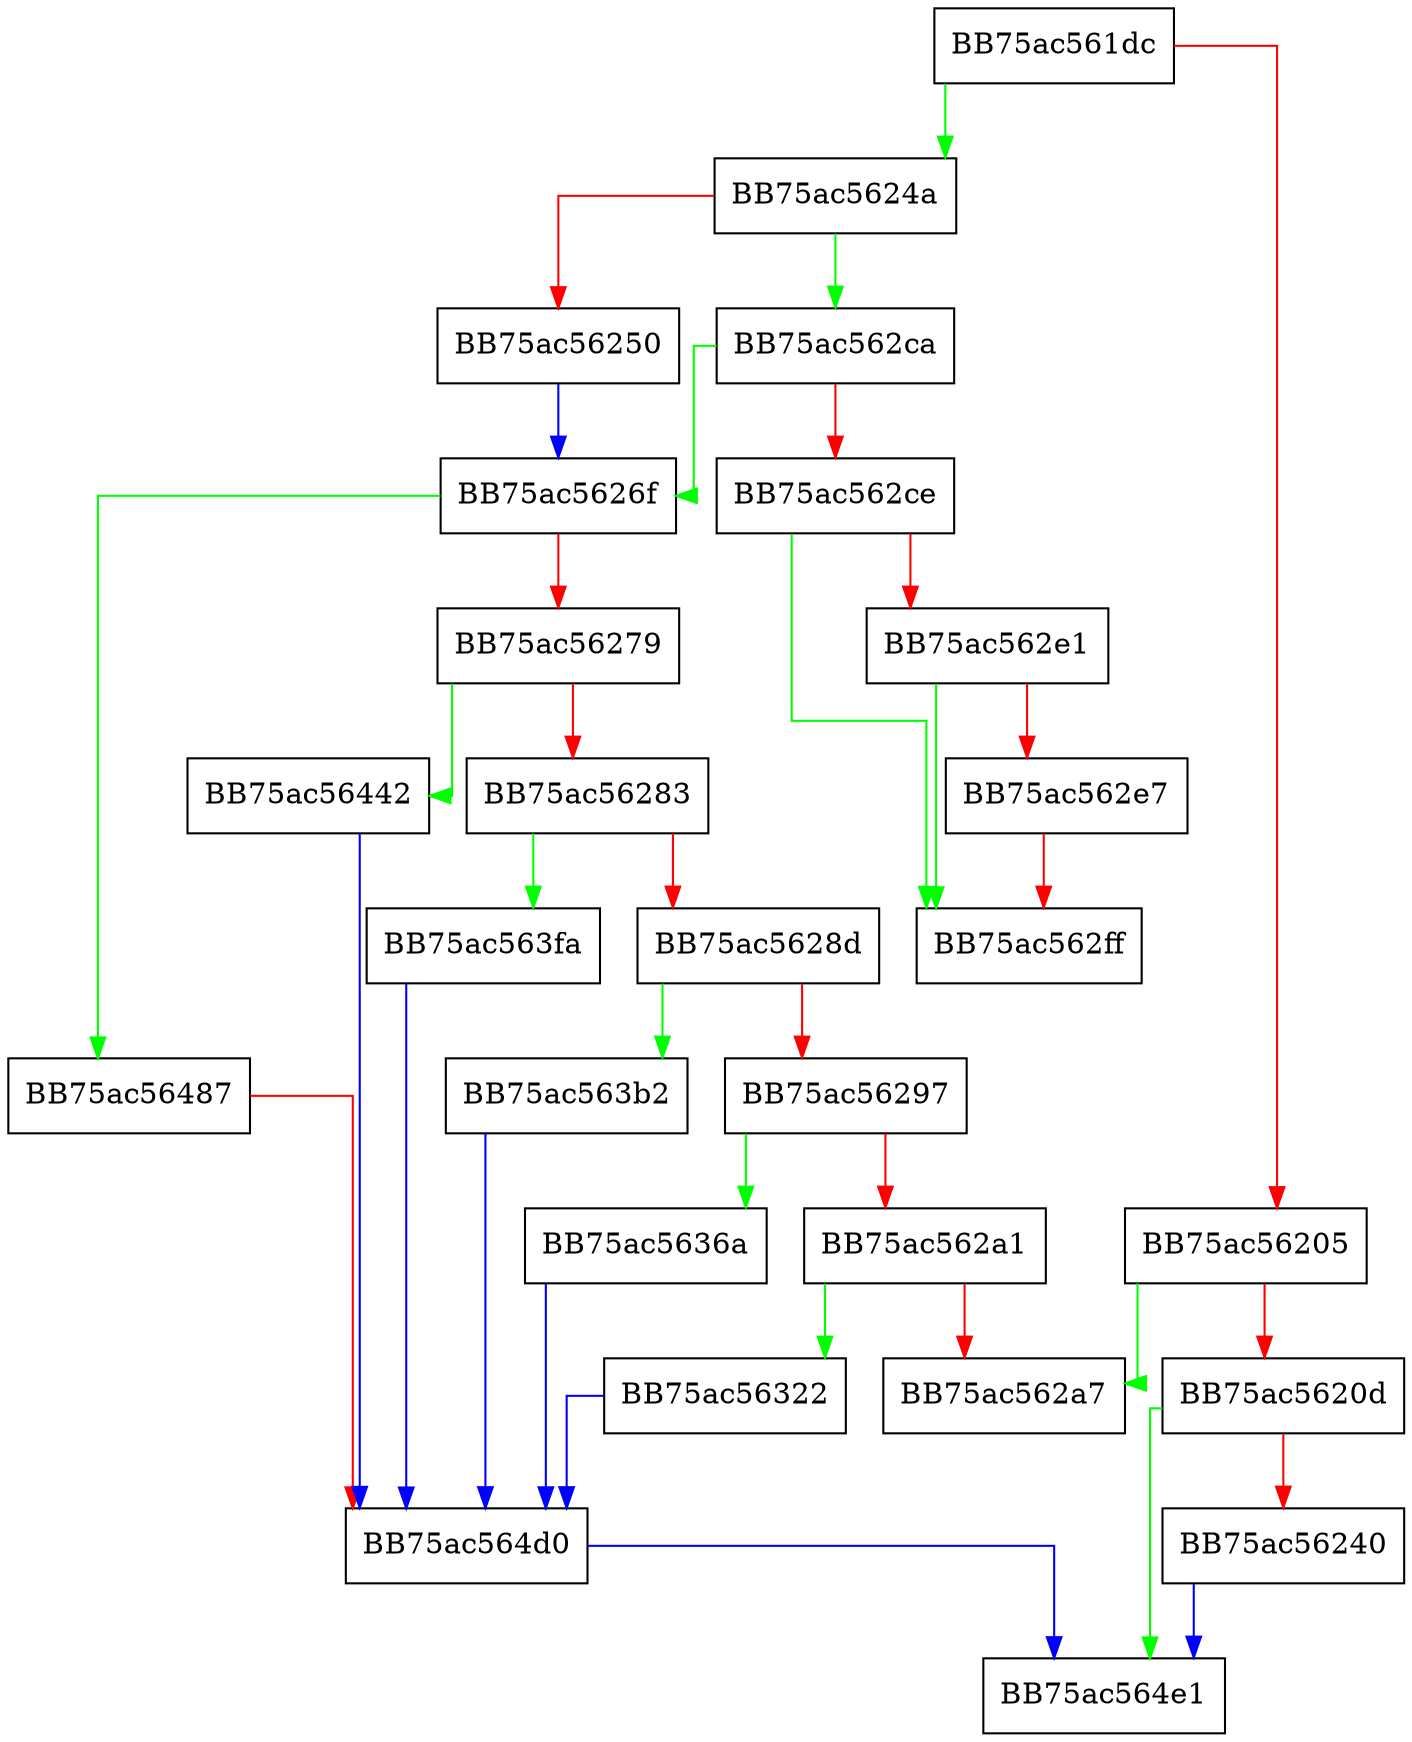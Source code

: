 digraph CreateFilter {
  node [shape="box"];
  graph [splines=ortho];
  BB75ac561dc -> BB75ac5624a [color="green"];
  BB75ac561dc -> BB75ac56205 [color="red"];
  BB75ac56205 -> BB75ac562a7 [color="green"];
  BB75ac56205 -> BB75ac5620d [color="red"];
  BB75ac5620d -> BB75ac564e1 [color="green"];
  BB75ac5620d -> BB75ac56240 [color="red"];
  BB75ac56240 -> BB75ac564e1 [color="blue"];
  BB75ac5624a -> BB75ac562ca [color="green"];
  BB75ac5624a -> BB75ac56250 [color="red"];
  BB75ac56250 -> BB75ac5626f [color="blue"];
  BB75ac5626f -> BB75ac56487 [color="green"];
  BB75ac5626f -> BB75ac56279 [color="red"];
  BB75ac56279 -> BB75ac56442 [color="green"];
  BB75ac56279 -> BB75ac56283 [color="red"];
  BB75ac56283 -> BB75ac563fa [color="green"];
  BB75ac56283 -> BB75ac5628d [color="red"];
  BB75ac5628d -> BB75ac563b2 [color="green"];
  BB75ac5628d -> BB75ac56297 [color="red"];
  BB75ac56297 -> BB75ac5636a [color="green"];
  BB75ac56297 -> BB75ac562a1 [color="red"];
  BB75ac562a1 -> BB75ac56322 [color="green"];
  BB75ac562a1 -> BB75ac562a7 [color="red"];
  BB75ac562ca -> BB75ac5626f [color="green"];
  BB75ac562ca -> BB75ac562ce [color="red"];
  BB75ac562ce -> BB75ac562ff [color="green"];
  BB75ac562ce -> BB75ac562e1 [color="red"];
  BB75ac562e1 -> BB75ac562ff [color="green"];
  BB75ac562e1 -> BB75ac562e7 [color="red"];
  BB75ac562e7 -> BB75ac562ff [color="red"];
  BB75ac56322 -> BB75ac564d0 [color="blue"];
  BB75ac5636a -> BB75ac564d0 [color="blue"];
  BB75ac563b2 -> BB75ac564d0 [color="blue"];
  BB75ac563fa -> BB75ac564d0 [color="blue"];
  BB75ac56442 -> BB75ac564d0 [color="blue"];
  BB75ac56487 -> BB75ac564d0 [color="red"];
  BB75ac564d0 -> BB75ac564e1 [color="blue"];
}
